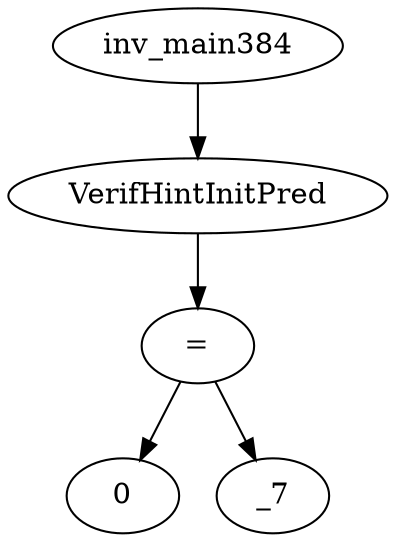 digraph dag {
0 [label="inv_main384"];
1 [label="VerifHintInitPred"];
2 [label="="];
3 [label="0"];
4 [label="_7"];
0->1
1->2
2->4
2 -> 3
}
